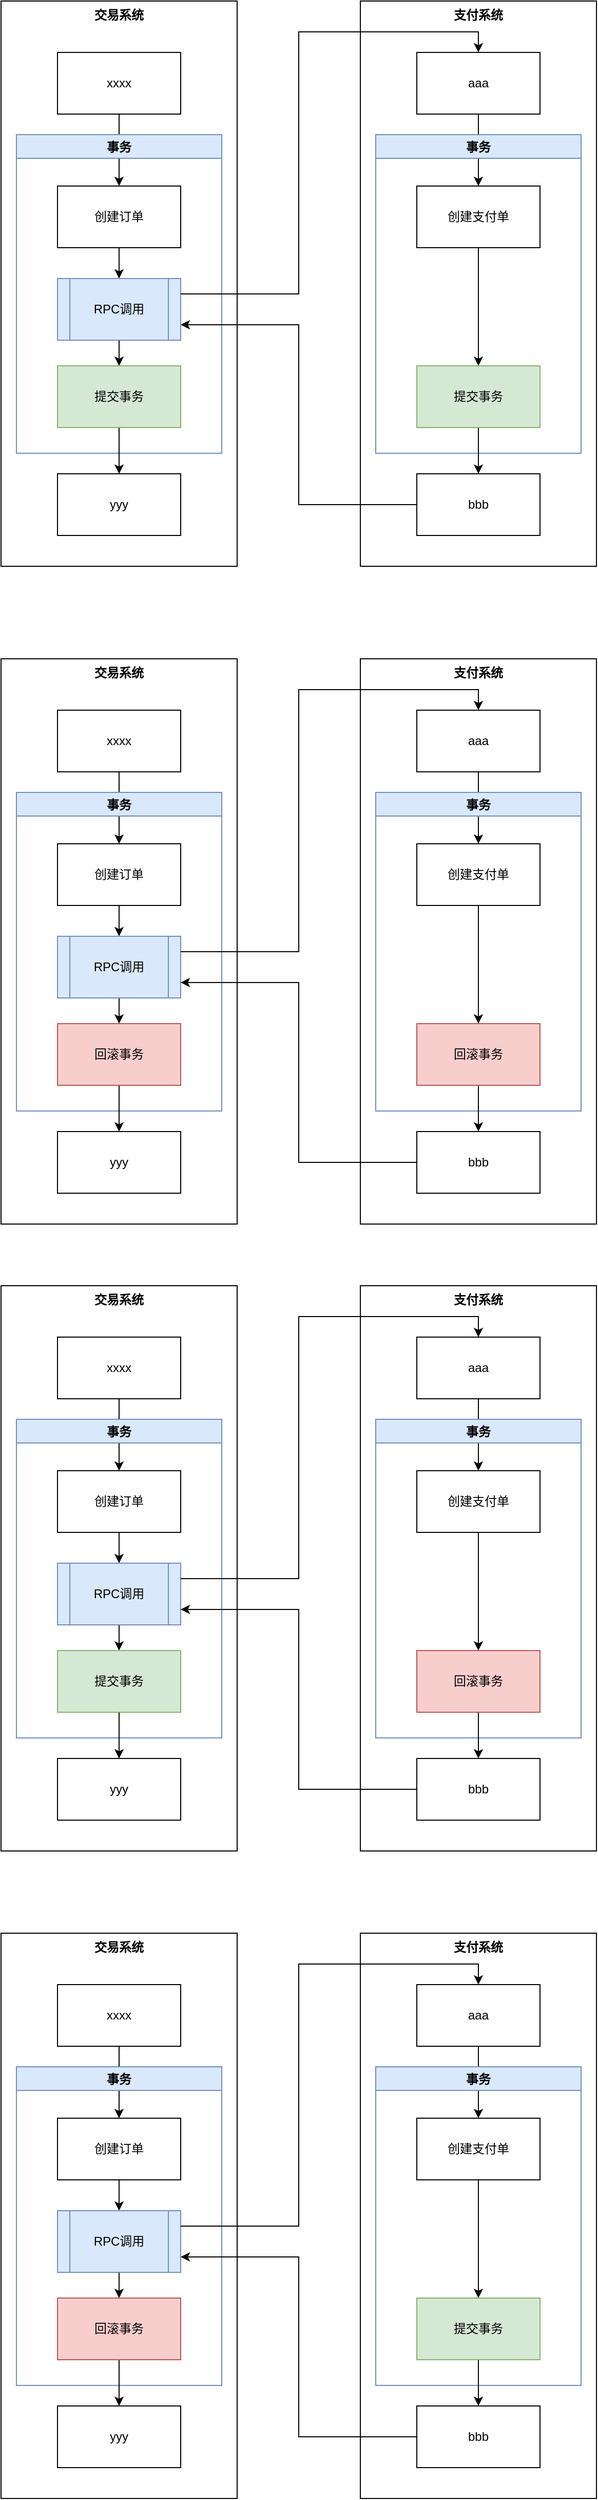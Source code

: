 <mxfile version="20.3.2" type="github">
  <diagram id="gUfImMvI6HA2ibjVi8Yo" name="第 1 页">
    <mxGraphModel dx="1426" dy="794" grid="1" gridSize="10" guides="1" tooltips="1" connect="1" arrows="1" fold="1" page="1" pageScale="1" pageWidth="827" pageHeight="1169" math="0" shadow="0">
      <root>
        <mxCell id="0" />
        <mxCell id="1" parent="0" />
        <mxCell id="FC1-o9Rjn76wEDgKJpTY-1" value="交易系统" style="rounded=0;whiteSpace=wrap;html=1;verticalAlign=top;fontStyle=1" vertex="1" parent="1">
          <mxGeometry x="140" y="20" width="230" height="550" as="geometry" />
        </mxCell>
        <mxCell id="FC1-o9Rjn76wEDgKJpTY-22" style="edgeStyle=orthogonalEdgeStyle;rounded=0;orthogonalLoop=1;jettySize=auto;html=1;entryX=0.5;entryY=0;entryDx=0;entryDy=0;" edge="1" parent="1" source="FC1-o9Rjn76wEDgKJpTY-2" target="FC1-o9Rjn76wEDgKJpTY-4">
          <mxGeometry relative="1" as="geometry" />
        </mxCell>
        <mxCell id="FC1-o9Rjn76wEDgKJpTY-2" value="xxxx" style="rounded=0;whiteSpace=wrap;html=1;" vertex="1" parent="1">
          <mxGeometry x="195" y="70" width="120" height="60" as="geometry" />
        </mxCell>
        <mxCell id="FC1-o9Rjn76wEDgKJpTY-3" value="事务" style="swimlane;fillColor=#dae8fc;strokeColor=#6c8ebf;" vertex="1" parent="1">
          <mxGeometry x="155" y="150" width="200" height="310" as="geometry" />
        </mxCell>
        <mxCell id="FC1-o9Rjn76wEDgKJpTY-23" style="edgeStyle=orthogonalEdgeStyle;rounded=0;orthogonalLoop=1;jettySize=auto;html=1;entryX=0.5;entryY=0;entryDx=0;entryDy=0;" edge="1" parent="1" source="FC1-o9Rjn76wEDgKJpTY-4" target="FC1-o9Rjn76wEDgKJpTY-6">
          <mxGeometry relative="1" as="geometry" />
        </mxCell>
        <mxCell id="FC1-o9Rjn76wEDgKJpTY-4" value="创建订单" style="rounded=0;whiteSpace=wrap;html=1;" vertex="1" parent="1">
          <mxGeometry x="195" y="200" width="120" height="60" as="geometry" />
        </mxCell>
        <mxCell id="FC1-o9Rjn76wEDgKJpTY-21" value="" style="edgeStyle=orthogonalEdgeStyle;rounded=0;orthogonalLoop=1;jettySize=auto;html=1;" edge="1" parent="1" source="FC1-o9Rjn76wEDgKJpTY-6" target="FC1-o9Rjn76wEDgKJpTY-7">
          <mxGeometry relative="1" as="geometry" />
        </mxCell>
        <mxCell id="FC1-o9Rjn76wEDgKJpTY-6" value="RPC调用" style="shape=process;whiteSpace=wrap;html=1;backgroundOutline=1;fillColor=#dae8fc;strokeColor=#6c8ebf;" vertex="1" parent="1">
          <mxGeometry x="195" y="290" width="120" height="60" as="geometry" />
        </mxCell>
        <mxCell id="FC1-o9Rjn76wEDgKJpTY-24" style="edgeStyle=orthogonalEdgeStyle;rounded=0;orthogonalLoop=1;jettySize=auto;html=1;entryX=0.5;entryY=0;entryDx=0;entryDy=0;" edge="1" parent="1" source="FC1-o9Rjn76wEDgKJpTY-7" target="FC1-o9Rjn76wEDgKJpTY-8">
          <mxGeometry relative="1" as="geometry" />
        </mxCell>
        <mxCell id="FC1-o9Rjn76wEDgKJpTY-7" value="提交事务" style="rounded=0;whiteSpace=wrap;html=1;fillColor=#d5e8d4;strokeColor=#82b366;" vertex="1" parent="1">
          <mxGeometry x="195" y="375" width="120" height="60" as="geometry" />
        </mxCell>
        <mxCell id="FC1-o9Rjn76wEDgKJpTY-8" value="yyy" style="rounded=0;whiteSpace=wrap;html=1;" vertex="1" parent="1">
          <mxGeometry x="195" y="480" width="120" height="60" as="geometry" />
        </mxCell>
        <mxCell id="FC1-o9Rjn76wEDgKJpTY-9" value="支付系统" style="rounded=0;whiteSpace=wrap;html=1;verticalAlign=top;fontStyle=1" vertex="1" parent="1">
          <mxGeometry x="490" y="20" width="230" height="550" as="geometry" />
        </mxCell>
        <mxCell id="FC1-o9Rjn76wEDgKJpTY-17" style="edgeStyle=orthogonalEdgeStyle;rounded=0;orthogonalLoop=1;jettySize=auto;html=1;entryX=0.5;entryY=0;entryDx=0;entryDy=0;" edge="1" parent="1" source="FC1-o9Rjn76wEDgKJpTY-10" target="FC1-o9Rjn76wEDgKJpTY-12">
          <mxGeometry relative="1" as="geometry" />
        </mxCell>
        <mxCell id="FC1-o9Rjn76wEDgKJpTY-10" value="aaa" style="rounded=0;whiteSpace=wrap;html=1;" vertex="1" parent="1">
          <mxGeometry x="545" y="70" width="120" height="60" as="geometry" />
        </mxCell>
        <mxCell id="FC1-o9Rjn76wEDgKJpTY-11" value="事务" style="swimlane;fillColor=#dae8fc;strokeColor=#6c8ebf;" vertex="1" parent="1">
          <mxGeometry x="505" y="150" width="200" height="310" as="geometry" />
        </mxCell>
        <mxCell id="FC1-o9Rjn76wEDgKJpTY-18" style="edgeStyle=orthogonalEdgeStyle;rounded=0;orthogonalLoop=1;jettySize=auto;html=1;entryX=0.5;entryY=0;entryDx=0;entryDy=0;" edge="1" parent="1" source="FC1-o9Rjn76wEDgKJpTY-12" target="FC1-o9Rjn76wEDgKJpTY-14">
          <mxGeometry relative="1" as="geometry" />
        </mxCell>
        <mxCell id="FC1-o9Rjn76wEDgKJpTY-12" value="创建支付单" style="rounded=0;whiteSpace=wrap;html=1;" vertex="1" parent="1">
          <mxGeometry x="545" y="200" width="120" height="60" as="geometry" />
        </mxCell>
        <mxCell id="FC1-o9Rjn76wEDgKJpTY-19" style="edgeStyle=orthogonalEdgeStyle;rounded=0;orthogonalLoop=1;jettySize=auto;html=1;entryX=0.5;entryY=0;entryDx=0;entryDy=0;" edge="1" parent="1" source="FC1-o9Rjn76wEDgKJpTY-14" target="FC1-o9Rjn76wEDgKJpTY-15">
          <mxGeometry relative="1" as="geometry" />
        </mxCell>
        <mxCell id="FC1-o9Rjn76wEDgKJpTY-14" value="提交事务" style="rounded=0;whiteSpace=wrap;html=1;fillColor=#d5e8d4;strokeColor=#82b366;" vertex="1" parent="1">
          <mxGeometry x="545" y="375" width="120" height="60" as="geometry" />
        </mxCell>
        <mxCell id="FC1-o9Rjn76wEDgKJpTY-20" style="edgeStyle=orthogonalEdgeStyle;rounded=0;orthogonalLoop=1;jettySize=auto;html=1;entryX=1;entryY=0.75;entryDx=0;entryDy=0;" edge="1" parent="1" source="FC1-o9Rjn76wEDgKJpTY-15" target="FC1-o9Rjn76wEDgKJpTY-6">
          <mxGeometry relative="1" as="geometry" />
        </mxCell>
        <mxCell id="FC1-o9Rjn76wEDgKJpTY-15" value="bbb" style="rounded=0;whiteSpace=wrap;html=1;" vertex="1" parent="1">
          <mxGeometry x="545" y="480" width="120" height="60" as="geometry" />
        </mxCell>
        <mxCell id="FC1-o9Rjn76wEDgKJpTY-16" style="edgeStyle=orthogonalEdgeStyle;rounded=0;orthogonalLoop=1;jettySize=auto;html=1;entryX=0.5;entryY=0;entryDx=0;entryDy=0;exitX=1;exitY=0.25;exitDx=0;exitDy=0;" edge="1" parent="1" source="FC1-o9Rjn76wEDgKJpTY-6" target="FC1-o9Rjn76wEDgKJpTY-10">
          <mxGeometry relative="1" as="geometry" />
        </mxCell>
        <mxCell id="FC1-o9Rjn76wEDgKJpTY-25" value="交易系统" style="rounded=0;whiteSpace=wrap;html=1;verticalAlign=top;fontStyle=1" vertex="1" parent="1">
          <mxGeometry x="140" y="660" width="230" height="550" as="geometry" />
        </mxCell>
        <mxCell id="FC1-o9Rjn76wEDgKJpTY-26" style="edgeStyle=orthogonalEdgeStyle;rounded=0;orthogonalLoop=1;jettySize=auto;html=1;entryX=0.5;entryY=0;entryDx=0;entryDy=0;" edge="1" parent="1" source="FC1-o9Rjn76wEDgKJpTY-27" target="FC1-o9Rjn76wEDgKJpTY-30">
          <mxGeometry relative="1" as="geometry" />
        </mxCell>
        <mxCell id="FC1-o9Rjn76wEDgKJpTY-27" value="xxxx" style="rounded=0;whiteSpace=wrap;html=1;" vertex="1" parent="1">
          <mxGeometry x="195" y="710" width="120" height="60" as="geometry" />
        </mxCell>
        <mxCell id="FC1-o9Rjn76wEDgKJpTY-28" value="事务" style="swimlane;fillColor=#dae8fc;strokeColor=#6c8ebf;" vertex="1" parent="1">
          <mxGeometry x="155" y="790" width="200" height="310" as="geometry" />
        </mxCell>
        <mxCell id="FC1-o9Rjn76wEDgKJpTY-29" style="edgeStyle=orthogonalEdgeStyle;rounded=0;orthogonalLoop=1;jettySize=auto;html=1;entryX=0.5;entryY=0;entryDx=0;entryDy=0;" edge="1" parent="1" source="FC1-o9Rjn76wEDgKJpTY-30" target="FC1-o9Rjn76wEDgKJpTY-32">
          <mxGeometry relative="1" as="geometry" />
        </mxCell>
        <mxCell id="FC1-o9Rjn76wEDgKJpTY-30" value="创建订单" style="rounded=0;whiteSpace=wrap;html=1;" vertex="1" parent="1">
          <mxGeometry x="195" y="840" width="120" height="60" as="geometry" />
        </mxCell>
        <mxCell id="FC1-o9Rjn76wEDgKJpTY-31" value="" style="edgeStyle=orthogonalEdgeStyle;rounded=0;orthogonalLoop=1;jettySize=auto;html=1;" edge="1" parent="1" source="FC1-o9Rjn76wEDgKJpTY-32" target="FC1-o9Rjn76wEDgKJpTY-34">
          <mxGeometry relative="1" as="geometry" />
        </mxCell>
        <mxCell id="FC1-o9Rjn76wEDgKJpTY-32" value="RPC调用" style="shape=process;whiteSpace=wrap;html=1;backgroundOutline=1;fillColor=#dae8fc;strokeColor=#6c8ebf;" vertex="1" parent="1">
          <mxGeometry x="195" y="930" width="120" height="60" as="geometry" />
        </mxCell>
        <mxCell id="FC1-o9Rjn76wEDgKJpTY-33" style="edgeStyle=orthogonalEdgeStyle;rounded=0;orthogonalLoop=1;jettySize=auto;html=1;entryX=0.5;entryY=0;entryDx=0;entryDy=0;" edge="1" parent="1" source="FC1-o9Rjn76wEDgKJpTY-34" target="FC1-o9Rjn76wEDgKJpTY-35">
          <mxGeometry relative="1" as="geometry" />
        </mxCell>
        <mxCell id="FC1-o9Rjn76wEDgKJpTY-34" value="回滚事务" style="rounded=0;whiteSpace=wrap;html=1;fillColor=#f8cecc;strokeColor=#b85450;" vertex="1" parent="1">
          <mxGeometry x="195" y="1015" width="120" height="60" as="geometry" />
        </mxCell>
        <mxCell id="FC1-o9Rjn76wEDgKJpTY-35" value="yyy" style="rounded=0;whiteSpace=wrap;html=1;" vertex="1" parent="1">
          <mxGeometry x="195" y="1120" width="120" height="60" as="geometry" />
        </mxCell>
        <mxCell id="FC1-o9Rjn76wEDgKJpTY-36" value="支付系统" style="rounded=0;whiteSpace=wrap;html=1;verticalAlign=top;fontStyle=1" vertex="1" parent="1">
          <mxGeometry x="490" y="660" width="230" height="550" as="geometry" />
        </mxCell>
        <mxCell id="FC1-o9Rjn76wEDgKJpTY-37" style="edgeStyle=orthogonalEdgeStyle;rounded=0;orthogonalLoop=1;jettySize=auto;html=1;entryX=0.5;entryY=0;entryDx=0;entryDy=0;" edge="1" parent="1" source="FC1-o9Rjn76wEDgKJpTY-38" target="FC1-o9Rjn76wEDgKJpTY-41">
          <mxGeometry relative="1" as="geometry" />
        </mxCell>
        <mxCell id="FC1-o9Rjn76wEDgKJpTY-38" value="aaa" style="rounded=0;whiteSpace=wrap;html=1;" vertex="1" parent="1">
          <mxGeometry x="545" y="710" width="120" height="60" as="geometry" />
        </mxCell>
        <mxCell id="FC1-o9Rjn76wEDgKJpTY-39" value="事务" style="swimlane;fillColor=#dae8fc;strokeColor=#6c8ebf;" vertex="1" parent="1">
          <mxGeometry x="505" y="790" width="200" height="310" as="geometry" />
        </mxCell>
        <mxCell id="FC1-o9Rjn76wEDgKJpTY-40" style="edgeStyle=orthogonalEdgeStyle;rounded=0;orthogonalLoop=1;jettySize=auto;html=1;entryX=0.5;entryY=0;entryDx=0;entryDy=0;" edge="1" parent="1" source="FC1-o9Rjn76wEDgKJpTY-41" target="FC1-o9Rjn76wEDgKJpTY-43">
          <mxGeometry relative="1" as="geometry" />
        </mxCell>
        <mxCell id="FC1-o9Rjn76wEDgKJpTY-41" value="创建支付单" style="rounded=0;whiteSpace=wrap;html=1;" vertex="1" parent="1">
          <mxGeometry x="545" y="840" width="120" height="60" as="geometry" />
        </mxCell>
        <mxCell id="FC1-o9Rjn76wEDgKJpTY-42" style="edgeStyle=orthogonalEdgeStyle;rounded=0;orthogonalLoop=1;jettySize=auto;html=1;entryX=0.5;entryY=0;entryDx=0;entryDy=0;" edge="1" parent="1" source="FC1-o9Rjn76wEDgKJpTY-43" target="FC1-o9Rjn76wEDgKJpTY-45">
          <mxGeometry relative="1" as="geometry" />
        </mxCell>
        <mxCell id="FC1-o9Rjn76wEDgKJpTY-43" value="回滚事务" style="rounded=0;whiteSpace=wrap;html=1;fillColor=#f8cecc;strokeColor=#b85450;" vertex="1" parent="1">
          <mxGeometry x="545" y="1015" width="120" height="60" as="geometry" />
        </mxCell>
        <mxCell id="FC1-o9Rjn76wEDgKJpTY-44" style="edgeStyle=orthogonalEdgeStyle;rounded=0;orthogonalLoop=1;jettySize=auto;html=1;entryX=1;entryY=0.75;entryDx=0;entryDy=0;" edge="1" parent="1" source="FC1-o9Rjn76wEDgKJpTY-45" target="FC1-o9Rjn76wEDgKJpTY-32">
          <mxGeometry relative="1" as="geometry" />
        </mxCell>
        <mxCell id="FC1-o9Rjn76wEDgKJpTY-45" value="bbb" style="rounded=0;whiteSpace=wrap;html=1;" vertex="1" parent="1">
          <mxGeometry x="545" y="1120" width="120" height="60" as="geometry" />
        </mxCell>
        <mxCell id="FC1-o9Rjn76wEDgKJpTY-46" style="edgeStyle=orthogonalEdgeStyle;rounded=0;orthogonalLoop=1;jettySize=auto;html=1;entryX=0.5;entryY=0;entryDx=0;entryDy=0;exitX=1;exitY=0.25;exitDx=0;exitDy=0;" edge="1" parent="1" source="FC1-o9Rjn76wEDgKJpTY-32" target="FC1-o9Rjn76wEDgKJpTY-38">
          <mxGeometry relative="1" as="geometry" />
        </mxCell>
        <mxCell id="FC1-o9Rjn76wEDgKJpTY-47" value="交易系统" style="rounded=0;whiteSpace=wrap;html=1;verticalAlign=top;fontStyle=1" vertex="1" parent="1">
          <mxGeometry x="140" y="1270" width="230" height="550" as="geometry" />
        </mxCell>
        <mxCell id="FC1-o9Rjn76wEDgKJpTY-48" style="edgeStyle=orthogonalEdgeStyle;rounded=0;orthogonalLoop=1;jettySize=auto;html=1;entryX=0.5;entryY=0;entryDx=0;entryDy=0;" edge="1" parent="1" source="FC1-o9Rjn76wEDgKJpTY-49" target="FC1-o9Rjn76wEDgKJpTY-52">
          <mxGeometry relative="1" as="geometry" />
        </mxCell>
        <mxCell id="FC1-o9Rjn76wEDgKJpTY-49" value="xxxx" style="rounded=0;whiteSpace=wrap;html=1;" vertex="1" parent="1">
          <mxGeometry x="195" y="1320" width="120" height="60" as="geometry" />
        </mxCell>
        <mxCell id="FC1-o9Rjn76wEDgKJpTY-50" value="事务" style="swimlane;fillColor=#dae8fc;strokeColor=#6c8ebf;" vertex="1" parent="1">
          <mxGeometry x="155" y="1400" width="200" height="310" as="geometry" />
        </mxCell>
        <mxCell id="FC1-o9Rjn76wEDgKJpTY-51" style="edgeStyle=orthogonalEdgeStyle;rounded=0;orthogonalLoop=1;jettySize=auto;html=1;entryX=0.5;entryY=0;entryDx=0;entryDy=0;" edge="1" parent="1" source="FC1-o9Rjn76wEDgKJpTY-52" target="FC1-o9Rjn76wEDgKJpTY-54">
          <mxGeometry relative="1" as="geometry" />
        </mxCell>
        <mxCell id="FC1-o9Rjn76wEDgKJpTY-52" value="创建订单" style="rounded=0;whiteSpace=wrap;html=1;" vertex="1" parent="1">
          <mxGeometry x="195" y="1450" width="120" height="60" as="geometry" />
        </mxCell>
        <mxCell id="FC1-o9Rjn76wEDgKJpTY-53" value="" style="edgeStyle=orthogonalEdgeStyle;rounded=0;orthogonalLoop=1;jettySize=auto;html=1;" edge="1" parent="1" source="FC1-o9Rjn76wEDgKJpTY-54" target="FC1-o9Rjn76wEDgKJpTY-56">
          <mxGeometry relative="1" as="geometry" />
        </mxCell>
        <mxCell id="FC1-o9Rjn76wEDgKJpTY-54" value="RPC调用" style="shape=process;whiteSpace=wrap;html=1;backgroundOutline=1;fillColor=#dae8fc;strokeColor=#6c8ebf;" vertex="1" parent="1">
          <mxGeometry x="195" y="1540" width="120" height="60" as="geometry" />
        </mxCell>
        <mxCell id="FC1-o9Rjn76wEDgKJpTY-55" style="edgeStyle=orthogonalEdgeStyle;rounded=0;orthogonalLoop=1;jettySize=auto;html=1;entryX=0.5;entryY=0;entryDx=0;entryDy=0;" edge="1" parent="1" source="FC1-o9Rjn76wEDgKJpTY-56" target="FC1-o9Rjn76wEDgKJpTY-57">
          <mxGeometry relative="1" as="geometry" />
        </mxCell>
        <mxCell id="FC1-o9Rjn76wEDgKJpTY-56" value="提交事务" style="rounded=0;whiteSpace=wrap;html=1;fillColor=#d5e8d4;strokeColor=#82b366;" vertex="1" parent="1">
          <mxGeometry x="195" y="1625" width="120" height="60" as="geometry" />
        </mxCell>
        <mxCell id="FC1-o9Rjn76wEDgKJpTY-57" value="yyy" style="rounded=0;whiteSpace=wrap;html=1;" vertex="1" parent="1">
          <mxGeometry x="195" y="1730" width="120" height="60" as="geometry" />
        </mxCell>
        <mxCell id="FC1-o9Rjn76wEDgKJpTY-58" value="支付系统" style="rounded=0;whiteSpace=wrap;html=1;verticalAlign=top;fontStyle=1" vertex="1" parent="1">
          <mxGeometry x="490" y="1270" width="230" height="550" as="geometry" />
        </mxCell>
        <mxCell id="FC1-o9Rjn76wEDgKJpTY-59" style="edgeStyle=orthogonalEdgeStyle;rounded=0;orthogonalLoop=1;jettySize=auto;html=1;entryX=0.5;entryY=0;entryDx=0;entryDy=0;" edge="1" parent="1" source="FC1-o9Rjn76wEDgKJpTY-60" target="FC1-o9Rjn76wEDgKJpTY-63">
          <mxGeometry relative="1" as="geometry" />
        </mxCell>
        <mxCell id="FC1-o9Rjn76wEDgKJpTY-60" value="aaa" style="rounded=0;whiteSpace=wrap;html=1;" vertex="1" parent="1">
          <mxGeometry x="545" y="1320" width="120" height="60" as="geometry" />
        </mxCell>
        <mxCell id="FC1-o9Rjn76wEDgKJpTY-61" value="事务" style="swimlane;fillColor=#dae8fc;strokeColor=#6c8ebf;" vertex="1" parent="1">
          <mxGeometry x="505" y="1400" width="200" height="310" as="geometry" />
        </mxCell>
        <mxCell id="FC1-o9Rjn76wEDgKJpTY-62" style="edgeStyle=orthogonalEdgeStyle;rounded=0;orthogonalLoop=1;jettySize=auto;html=1;entryX=0.5;entryY=0;entryDx=0;entryDy=0;" edge="1" parent="1" source="FC1-o9Rjn76wEDgKJpTY-63" target="FC1-o9Rjn76wEDgKJpTY-65">
          <mxGeometry relative="1" as="geometry" />
        </mxCell>
        <mxCell id="FC1-o9Rjn76wEDgKJpTY-63" value="创建支付单" style="rounded=0;whiteSpace=wrap;html=1;" vertex="1" parent="1">
          <mxGeometry x="545" y="1450" width="120" height="60" as="geometry" />
        </mxCell>
        <mxCell id="FC1-o9Rjn76wEDgKJpTY-64" style="edgeStyle=orthogonalEdgeStyle;rounded=0;orthogonalLoop=1;jettySize=auto;html=1;entryX=0.5;entryY=0;entryDx=0;entryDy=0;" edge="1" parent="1" source="FC1-o9Rjn76wEDgKJpTY-65" target="FC1-o9Rjn76wEDgKJpTY-67">
          <mxGeometry relative="1" as="geometry" />
        </mxCell>
        <mxCell id="FC1-o9Rjn76wEDgKJpTY-65" value="回滚事务" style="rounded=0;whiteSpace=wrap;html=1;fillColor=#f8cecc;strokeColor=#b85450;" vertex="1" parent="1">
          <mxGeometry x="545" y="1625" width="120" height="60" as="geometry" />
        </mxCell>
        <mxCell id="FC1-o9Rjn76wEDgKJpTY-66" style="edgeStyle=orthogonalEdgeStyle;rounded=0;orthogonalLoop=1;jettySize=auto;html=1;entryX=1;entryY=0.75;entryDx=0;entryDy=0;" edge="1" parent="1" source="FC1-o9Rjn76wEDgKJpTY-67" target="FC1-o9Rjn76wEDgKJpTY-54">
          <mxGeometry relative="1" as="geometry" />
        </mxCell>
        <mxCell id="FC1-o9Rjn76wEDgKJpTY-67" value="bbb" style="rounded=0;whiteSpace=wrap;html=1;" vertex="1" parent="1">
          <mxGeometry x="545" y="1730" width="120" height="60" as="geometry" />
        </mxCell>
        <mxCell id="FC1-o9Rjn76wEDgKJpTY-68" style="edgeStyle=orthogonalEdgeStyle;rounded=0;orthogonalLoop=1;jettySize=auto;html=1;entryX=0.5;entryY=0;entryDx=0;entryDy=0;exitX=1;exitY=0.25;exitDx=0;exitDy=0;" edge="1" parent="1" source="FC1-o9Rjn76wEDgKJpTY-54" target="FC1-o9Rjn76wEDgKJpTY-60">
          <mxGeometry relative="1" as="geometry" />
        </mxCell>
        <mxCell id="FC1-o9Rjn76wEDgKJpTY-69" value="交易系统" style="rounded=0;whiteSpace=wrap;html=1;verticalAlign=top;fontStyle=1" vertex="1" parent="1">
          <mxGeometry x="140" y="1900" width="230" height="550" as="geometry" />
        </mxCell>
        <mxCell id="FC1-o9Rjn76wEDgKJpTY-70" style="edgeStyle=orthogonalEdgeStyle;rounded=0;orthogonalLoop=1;jettySize=auto;html=1;entryX=0.5;entryY=0;entryDx=0;entryDy=0;" edge="1" parent="1" source="FC1-o9Rjn76wEDgKJpTY-71" target="FC1-o9Rjn76wEDgKJpTY-74">
          <mxGeometry relative="1" as="geometry" />
        </mxCell>
        <mxCell id="FC1-o9Rjn76wEDgKJpTY-71" value="xxxx" style="rounded=0;whiteSpace=wrap;html=1;" vertex="1" parent="1">
          <mxGeometry x="195" y="1950" width="120" height="60" as="geometry" />
        </mxCell>
        <mxCell id="FC1-o9Rjn76wEDgKJpTY-72" value="事务" style="swimlane;fillColor=#dae8fc;strokeColor=#6c8ebf;" vertex="1" parent="1">
          <mxGeometry x="155" y="2030" width="200" height="310" as="geometry" />
        </mxCell>
        <mxCell id="FC1-o9Rjn76wEDgKJpTY-73" style="edgeStyle=orthogonalEdgeStyle;rounded=0;orthogonalLoop=1;jettySize=auto;html=1;entryX=0.5;entryY=0;entryDx=0;entryDy=0;" edge="1" parent="1" source="FC1-o9Rjn76wEDgKJpTY-74" target="FC1-o9Rjn76wEDgKJpTY-76">
          <mxGeometry relative="1" as="geometry" />
        </mxCell>
        <mxCell id="FC1-o9Rjn76wEDgKJpTY-74" value="创建订单" style="rounded=0;whiteSpace=wrap;html=1;" vertex="1" parent="1">
          <mxGeometry x="195" y="2080" width="120" height="60" as="geometry" />
        </mxCell>
        <mxCell id="FC1-o9Rjn76wEDgKJpTY-75" value="" style="edgeStyle=orthogonalEdgeStyle;rounded=0;orthogonalLoop=1;jettySize=auto;html=1;" edge="1" parent="1" source="FC1-o9Rjn76wEDgKJpTY-76" target="FC1-o9Rjn76wEDgKJpTY-78">
          <mxGeometry relative="1" as="geometry" />
        </mxCell>
        <mxCell id="FC1-o9Rjn76wEDgKJpTY-76" value="RPC调用" style="shape=process;whiteSpace=wrap;html=1;backgroundOutline=1;fillColor=#dae8fc;strokeColor=#6c8ebf;" vertex="1" parent="1">
          <mxGeometry x="195" y="2170" width="120" height="60" as="geometry" />
        </mxCell>
        <mxCell id="FC1-o9Rjn76wEDgKJpTY-77" style="edgeStyle=orthogonalEdgeStyle;rounded=0;orthogonalLoop=1;jettySize=auto;html=1;entryX=0.5;entryY=0;entryDx=0;entryDy=0;" edge="1" parent="1" source="FC1-o9Rjn76wEDgKJpTY-78" target="FC1-o9Rjn76wEDgKJpTY-79">
          <mxGeometry relative="1" as="geometry" />
        </mxCell>
        <mxCell id="FC1-o9Rjn76wEDgKJpTY-78" value="回滚事务" style="rounded=0;whiteSpace=wrap;html=1;fillColor=#f8cecc;strokeColor=#b85450;" vertex="1" parent="1">
          <mxGeometry x="195" y="2255" width="120" height="60" as="geometry" />
        </mxCell>
        <mxCell id="FC1-o9Rjn76wEDgKJpTY-79" value="yyy" style="rounded=0;whiteSpace=wrap;html=1;" vertex="1" parent="1">
          <mxGeometry x="195" y="2360" width="120" height="60" as="geometry" />
        </mxCell>
        <mxCell id="FC1-o9Rjn76wEDgKJpTY-80" value="支付系统" style="rounded=0;whiteSpace=wrap;html=1;verticalAlign=top;fontStyle=1" vertex="1" parent="1">
          <mxGeometry x="490" y="1900" width="230" height="550" as="geometry" />
        </mxCell>
        <mxCell id="FC1-o9Rjn76wEDgKJpTY-81" style="edgeStyle=orthogonalEdgeStyle;rounded=0;orthogonalLoop=1;jettySize=auto;html=1;entryX=0.5;entryY=0;entryDx=0;entryDy=0;" edge="1" parent="1" source="FC1-o9Rjn76wEDgKJpTY-82" target="FC1-o9Rjn76wEDgKJpTY-85">
          <mxGeometry relative="1" as="geometry" />
        </mxCell>
        <mxCell id="FC1-o9Rjn76wEDgKJpTY-82" value="aaa" style="rounded=0;whiteSpace=wrap;html=1;" vertex="1" parent="1">
          <mxGeometry x="545" y="1950" width="120" height="60" as="geometry" />
        </mxCell>
        <mxCell id="FC1-o9Rjn76wEDgKJpTY-83" value="事务" style="swimlane;fillColor=#dae8fc;strokeColor=#6c8ebf;" vertex="1" parent="1">
          <mxGeometry x="505" y="2030" width="200" height="310" as="geometry" />
        </mxCell>
        <mxCell id="FC1-o9Rjn76wEDgKJpTY-84" style="edgeStyle=orthogonalEdgeStyle;rounded=0;orthogonalLoop=1;jettySize=auto;html=1;entryX=0.5;entryY=0;entryDx=0;entryDy=0;" edge="1" parent="1" source="FC1-o9Rjn76wEDgKJpTY-85" target="FC1-o9Rjn76wEDgKJpTY-87">
          <mxGeometry relative="1" as="geometry" />
        </mxCell>
        <mxCell id="FC1-o9Rjn76wEDgKJpTY-85" value="创建支付单" style="rounded=0;whiteSpace=wrap;html=1;" vertex="1" parent="1">
          <mxGeometry x="545" y="2080" width="120" height="60" as="geometry" />
        </mxCell>
        <mxCell id="FC1-o9Rjn76wEDgKJpTY-86" style="edgeStyle=orthogonalEdgeStyle;rounded=0;orthogonalLoop=1;jettySize=auto;html=1;entryX=0.5;entryY=0;entryDx=0;entryDy=0;" edge="1" parent="1" source="FC1-o9Rjn76wEDgKJpTY-87" target="FC1-o9Rjn76wEDgKJpTY-89">
          <mxGeometry relative="1" as="geometry" />
        </mxCell>
        <mxCell id="FC1-o9Rjn76wEDgKJpTY-87" value="提交事务" style="rounded=0;whiteSpace=wrap;html=1;fillColor=#d5e8d4;strokeColor=#82b366;" vertex="1" parent="1">
          <mxGeometry x="545" y="2255" width="120" height="60" as="geometry" />
        </mxCell>
        <mxCell id="FC1-o9Rjn76wEDgKJpTY-88" style="edgeStyle=orthogonalEdgeStyle;rounded=0;orthogonalLoop=1;jettySize=auto;html=1;entryX=1;entryY=0.75;entryDx=0;entryDy=0;" edge="1" parent="1" source="FC1-o9Rjn76wEDgKJpTY-89" target="FC1-o9Rjn76wEDgKJpTY-76">
          <mxGeometry relative="1" as="geometry" />
        </mxCell>
        <mxCell id="FC1-o9Rjn76wEDgKJpTY-89" value="bbb" style="rounded=0;whiteSpace=wrap;html=1;" vertex="1" parent="1">
          <mxGeometry x="545" y="2360" width="120" height="60" as="geometry" />
        </mxCell>
        <mxCell id="FC1-o9Rjn76wEDgKJpTY-90" style="edgeStyle=orthogonalEdgeStyle;rounded=0;orthogonalLoop=1;jettySize=auto;html=1;entryX=0.5;entryY=0;entryDx=0;entryDy=0;exitX=1;exitY=0.25;exitDx=0;exitDy=0;" edge="1" parent="1" source="FC1-o9Rjn76wEDgKJpTY-76" target="FC1-o9Rjn76wEDgKJpTY-82">
          <mxGeometry relative="1" as="geometry" />
        </mxCell>
      </root>
    </mxGraphModel>
  </diagram>
</mxfile>
